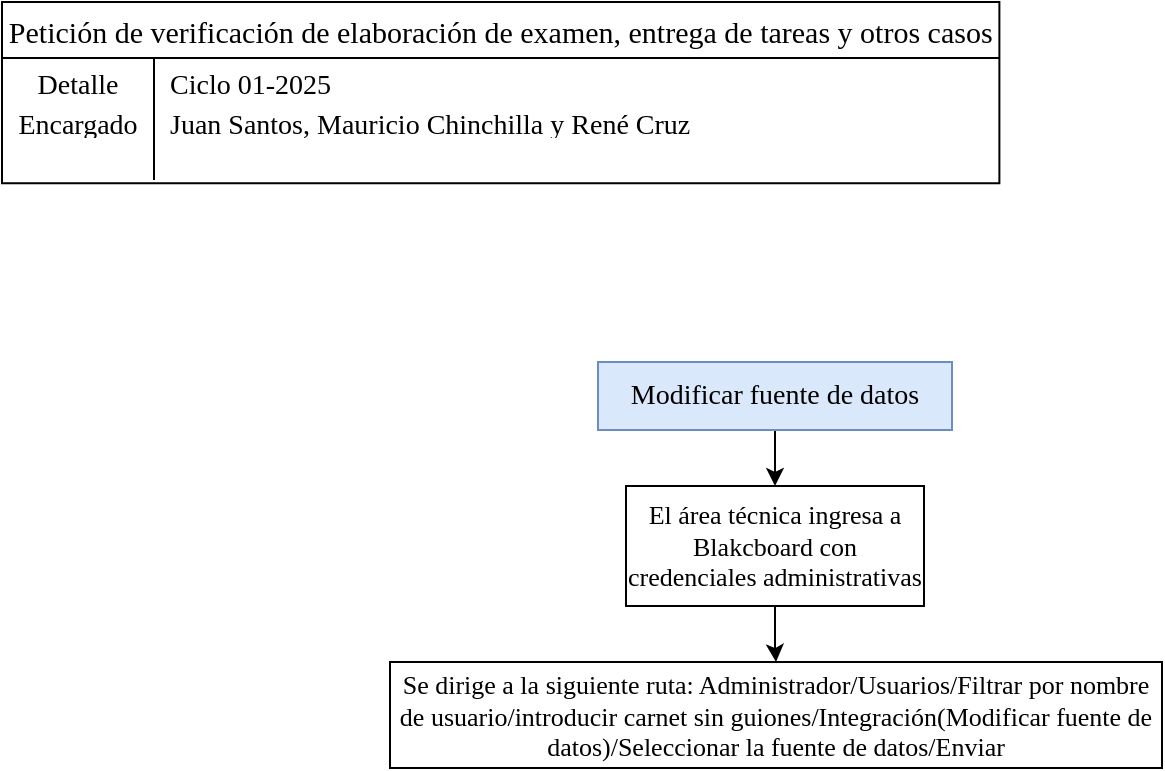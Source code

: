 <mxfile version="28.0.6">
  <diagram name="Página-1" id="Lt9jvApF9WCTeTPbQRr8">
    <mxGraphModel dx="815" dy="481" grid="0" gridSize="10" guides="1" tooltips="1" connect="1" arrows="1" fold="1" page="1" pageScale="1" pageWidth="827" pageHeight="1169" math="0" shadow="0">
      <root>
        <mxCell id="0" />
        <mxCell id="1" parent="0" />
        <mxCell id="ak0nXPRmzaegnN1z_C6K-2" value="Petición de verificación de elaboración de examen, entrega de tareas y otros casos" style="shape=table;startSize=28;container=1;collapsible=0;childLayout=tableLayout;fixedRows=1;rowLines=0;fontStyle=0;strokeColor=default;fontSize=15;fontFamily=Times New Roman;" vertex="1" parent="1">
          <mxGeometry x="27" y="22" width="498.697" height="90.612" as="geometry" />
        </mxCell>
        <mxCell id="ak0nXPRmzaegnN1z_C6K-3" value="" style="shape=tableRow;horizontal=0;startSize=0;swimlaneHead=0;swimlaneBody=0;top=0;left=0;bottom=0;right=0;collapsible=0;dropTarget=0;fillColor=none;points=[[0,0.5],[1,0.5]];portConstraint=eastwest;strokeColor=inherit;fontSize=16;fontFamily=Times New Roman;" vertex="1" parent="ak0nXPRmzaegnN1z_C6K-2">
          <mxGeometry y="28" width="498.697" height="20" as="geometry" />
        </mxCell>
        <mxCell id="ak0nXPRmzaegnN1z_C6K-4" value="&lt;font style=&quot;font-size: 14px;&quot;&gt;Detalle&lt;/font&gt;&lt;div&gt;&lt;br&gt;&lt;/div&gt;" style="shape=partialRectangle;html=1;whiteSpace=wrap;connectable=0;fillColor=none;top=0;left=0;bottom=0;right=0;overflow=hidden;pointerEvents=1;strokeColor=inherit;fontSize=16;fontFamily=Times New Roman;" vertex="1" parent="ak0nXPRmzaegnN1z_C6K-3">
          <mxGeometry width="76" height="20" as="geometry">
            <mxRectangle width="76" height="20" as="alternateBounds" />
          </mxGeometry>
        </mxCell>
        <mxCell id="ak0nXPRmzaegnN1z_C6K-5" value="&lt;font style=&quot;font-size: 14px;&quot;&gt;Ciclo 01-2025&lt;/font&gt;" style="shape=partialRectangle;html=1;whiteSpace=wrap;connectable=0;fillColor=none;top=0;left=0;bottom=0;right=0;align=left;spacingLeft=6;overflow=hidden;strokeColor=inherit;fontSize=16;fontFamily=Times New Roman;" vertex="1" parent="ak0nXPRmzaegnN1z_C6K-3">
          <mxGeometry x="76" width="423" height="20" as="geometry">
            <mxRectangle width="423" height="20" as="alternateBounds" />
          </mxGeometry>
        </mxCell>
        <mxCell id="ak0nXPRmzaegnN1z_C6K-6" value="" style="shape=tableRow;horizontal=0;startSize=0;swimlaneHead=0;swimlaneBody=0;top=0;left=0;bottom=0;right=0;collapsible=0;dropTarget=0;fillColor=none;points=[[0,0.5],[1,0.5]];portConstraint=eastwest;strokeColor=inherit;fontSize=16;fontFamily=Times New Roman;" vertex="1" parent="ak0nXPRmzaegnN1z_C6K-2">
          <mxGeometry y="48" width="498.697" height="21" as="geometry" />
        </mxCell>
        <mxCell id="ak0nXPRmzaegnN1z_C6K-7" value="&lt;font style=&quot;font-size: 14px;&quot;&gt;Encargado&lt;/font&gt;" style="shape=partialRectangle;html=1;whiteSpace=wrap;connectable=0;fillColor=none;top=0;left=0;bottom=0;right=0;overflow=hidden;strokeColor=inherit;fontSize=16;fontFamily=Times New Roman;" vertex="1" parent="ak0nXPRmzaegnN1z_C6K-6">
          <mxGeometry width="76" height="21" as="geometry">
            <mxRectangle width="76" height="21" as="alternateBounds" />
          </mxGeometry>
        </mxCell>
        <mxCell id="ak0nXPRmzaegnN1z_C6K-8" value="&lt;span style=&quot;font-size: 14px;&quot;&gt;Juan Santos, Mauricio Chinchilla y René Cruz&lt;/span&gt;" style="shape=partialRectangle;html=1;whiteSpace=wrap;connectable=0;fillColor=none;top=0;left=0;bottom=0;right=0;align=left;spacingLeft=6;overflow=hidden;strokeColor=inherit;fontSize=16;fontFamily=Times New Roman;" vertex="1" parent="ak0nXPRmzaegnN1z_C6K-6">
          <mxGeometry x="76" width="423" height="21" as="geometry">
            <mxRectangle width="423" height="21" as="alternateBounds" />
          </mxGeometry>
        </mxCell>
        <mxCell id="ak0nXPRmzaegnN1z_C6K-9" value="" style="shape=tableRow;horizontal=0;startSize=0;swimlaneHead=0;swimlaneBody=0;top=0;left=0;bottom=0;right=0;collapsible=0;dropTarget=0;fillColor=none;points=[[0,0.5],[1,0.5]];portConstraint=eastwest;strokeColor=inherit;fontSize=16;fontFamily=Times New Roman;" vertex="1" parent="ak0nXPRmzaegnN1z_C6K-2">
          <mxGeometry y="69" width="498.697" height="20" as="geometry" />
        </mxCell>
        <mxCell id="ak0nXPRmzaegnN1z_C6K-10" value="" style="shape=partialRectangle;html=1;whiteSpace=wrap;connectable=0;fillColor=none;top=0;left=0;bottom=0;right=0;overflow=hidden;strokeColor=inherit;fontSize=16;fontFamily=Times New Roman;" vertex="1" parent="ak0nXPRmzaegnN1z_C6K-9">
          <mxGeometry width="76" height="20" as="geometry">
            <mxRectangle width="76" height="20" as="alternateBounds" />
          </mxGeometry>
        </mxCell>
        <mxCell id="ak0nXPRmzaegnN1z_C6K-11" value="" style="shape=partialRectangle;html=1;whiteSpace=wrap;connectable=0;fillColor=none;top=0;left=0;bottom=0;right=0;align=left;spacingLeft=6;overflow=hidden;strokeColor=inherit;fontSize=16;fontFamily=Times New Roman;" vertex="1" parent="ak0nXPRmzaegnN1z_C6K-9">
          <mxGeometry x="76" width="423" height="20" as="geometry">
            <mxRectangle width="423" height="20" as="alternateBounds" />
          </mxGeometry>
        </mxCell>
        <mxCell id="ak0nXPRmzaegnN1z_C6K-12" value="" style="edgeStyle=orthogonalEdgeStyle;rounded=0;orthogonalLoop=1;jettySize=auto;html=1;" edge="1" parent="1" source="ak0nXPRmzaegnN1z_C6K-13" target="ak0nXPRmzaegnN1z_C6K-15">
          <mxGeometry relative="1" as="geometry" />
        </mxCell>
        <mxCell id="ak0nXPRmzaegnN1z_C6K-13" value="&lt;span style=&quot;font-size: 14px;&quot;&gt;Modificar fuente de datos&lt;/span&gt;" style="rounded=0;whiteSpace=wrap;html=1;fillColor=#dae8fc;strokeColor=#6c8ebf;fontFamily=Times New Roman;fontSize=13;" vertex="1" parent="1">
          <mxGeometry x="325" y="202" width="177" height="34" as="geometry" />
        </mxCell>
        <mxCell id="ak0nXPRmzaegnN1z_C6K-14" value="" style="edgeStyle=orthogonalEdgeStyle;rounded=0;orthogonalLoop=1;jettySize=auto;html=1;" edge="1" parent="1" source="ak0nXPRmzaegnN1z_C6K-15" target="ak0nXPRmzaegnN1z_C6K-16">
          <mxGeometry relative="1" as="geometry" />
        </mxCell>
        <mxCell id="ak0nXPRmzaegnN1z_C6K-15" value="El área técnica ingresa a Blakcboard con credenciales administrativas" style="whiteSpace=wrap;html=1;fontSize=13;fontFamily=Times New Roman;rounded=0;" vertex="1" parent="1">
          <mxGeometry x="339" y="264" width="149" height="60" as="geometry" />
        </mxCell>
        <mxCell id="ak0nXPRmzaegnN1z_C6K-16" value="Se dirige a la siguiente ruta: Administrador/Usuarios/Filtrar por nombre de usuario/introducir carnet sin guiones/Integración(Modificar fuente de datos)/Seleccionar la fuente de datos/Enviar" style="whiteSpace=wrap;html=1;fontSize=13;fontFamily=Times New Roman;rounded=0;" vertex="1" parent="1">
          <mxGeometry x="221" y="352" width="386" height="53" as="geometry" />
        </mxCell>
      </root>
    </mxGraphModel>
  </diagram>
</mxfile>
